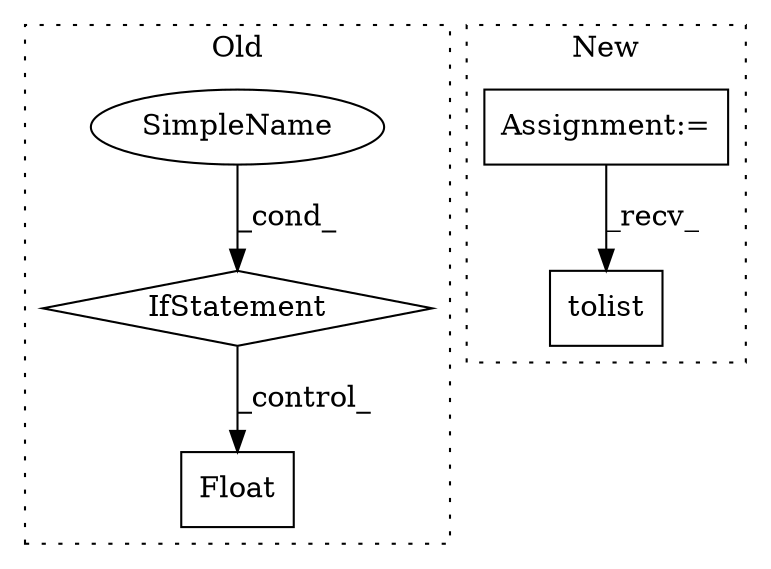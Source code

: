 digraph G {
subgraph cluster0 {
1 [label="Float" a="32" s="1380,1390" l="6,1" shape="box"];
3 [label="IfStatement" a="25" s="1457" l="43" shape="diamond"];
5 [label="SimpleName" a="42" s="1495" l="5" shape="ellipse"];
label = "Old";
style="dotted";
}
subgraph cluster1 {
2 [label="tolist" a="32" s="1875" l="8" shape="box"];
4 [label="Assignment:=" a="7" s="1700" l="35" shape="box"];
label = "New";
style="dotted";
}
3 -> 1 [label="_control_"];
4 -> 2 [label="_recv_"];
5 -> 3 [label="_cond_"];
}